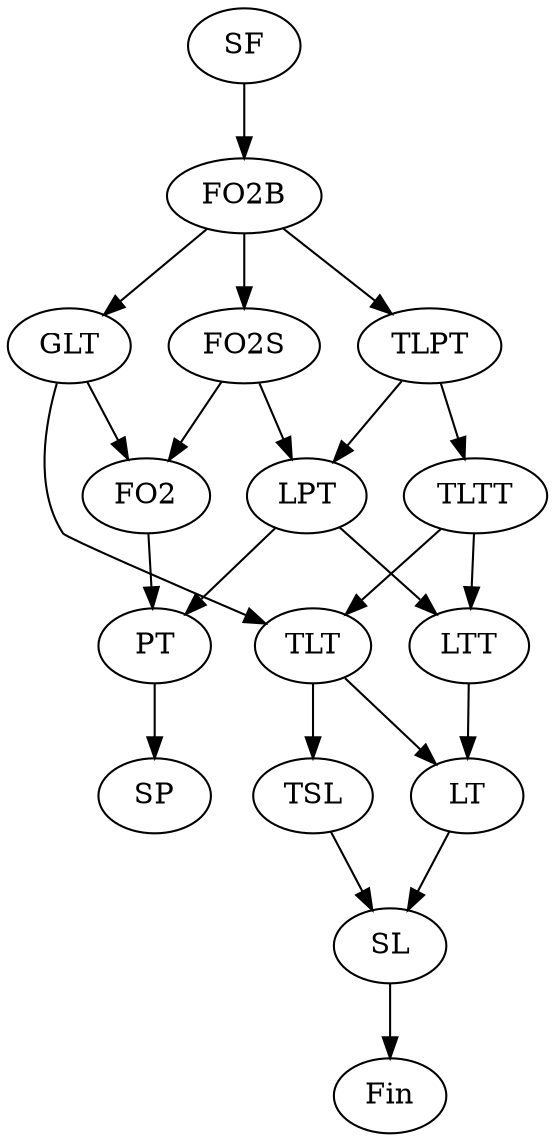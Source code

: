 digraph subreg {
SF -> FO2B;
FO2B -> FO2S;
FO2S -> FO2;
FO2 -> PT;
PT -> SP;
LTT -> LT;
LT -> SL;
SL -> Fin;
TLTT -> LTT;
TLTT -> TLT;
TLT -> LT;
TLT -> TSL;
TSL -> SL;
FO2B -> GLT;
GLT -> TLT;
GLT -> FO2;
FO2S -> LPT;
LPT -> LTT;
LPT -> PT;
FO2B -> TLPT;
TLPT -> TLTT;
TLPT -> LPT;
}
